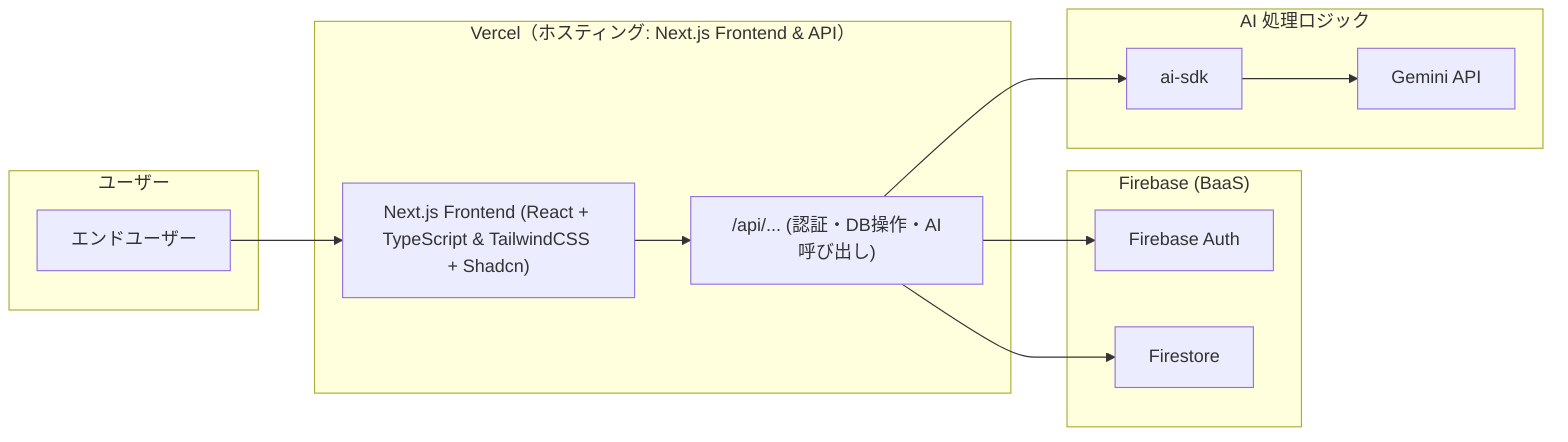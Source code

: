flowchart LR
  %% セクション：各コンポーネントを整理
  subgraph User["ユーザー"]
    U["エンドユーザー"]
  end

  subgraph Vercel["Vercel（ホスティング: Next.js Frontend & API）"]
    UI["Next.js Frontend (React + TypeScript & TailwindCSS + Shadcn)"]
    APIRoute["/api/... (認証・DB操作・AI呼び出し)"]
  end

  subgraph Firebase["Firebase (BaaS)"]
    Auth["Firebase Auth"]
    Firestore["Firestore"]
  end

  subgraph AI["AI 処理ロジック"]
    SDK["ai‑sdk"]
    GeminiAPI["Gemini API"]
  end

  %% 通信フロー
  U --> UI
  UI --> APIRoute
  APIRoute --> Auth
  APIRoute --> Firestore
  APIRoute --> SDK
  SDK --> GeminiAPI